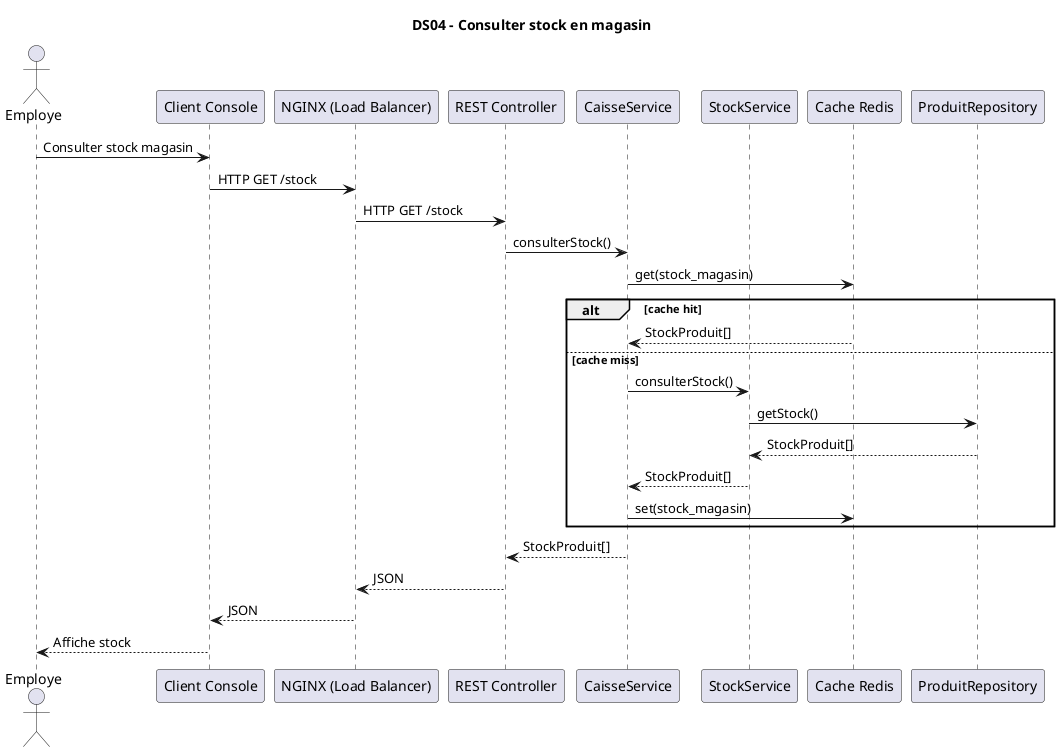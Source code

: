@startuml
title DS04 – Consulter stock en magasin

actor Employe
participant "Client Console" as UI
participant "NGINX (Load Balancer)" as NGINX
participant "REST Controller" as Controller
participant CaisseService
participant StockService
participant "Cache Redis" as Redis
participant ProduitRepository

Employe -> UI : Consulter stock magasin
UI -> NGINX : HTTP GET /stock
NGINX -> Controller : HTTP GET /stock
Controller -> CaisseService : consulterStock()
CaisseService -> Redis : get(stock_magasin)
alt cache hit
  Redis --> CaisseService : StockProduit[]
else cache miss
  CaisseService -> StockService : consulterStock()
  StockService -> ProduitRepository : getStock()
  ProduitRepository --> StockService : StockProduit[]
  StockService --> CaisseService : StockProduit[]
  CaisseService -> Redis : set(stock_magasin)
end
CaisseService --> Controller : StockProduit[]
Controller --> NGINX : JSON
NGINX --> UI : JSON
UI --> Employe : Affiche stock
@enduml

